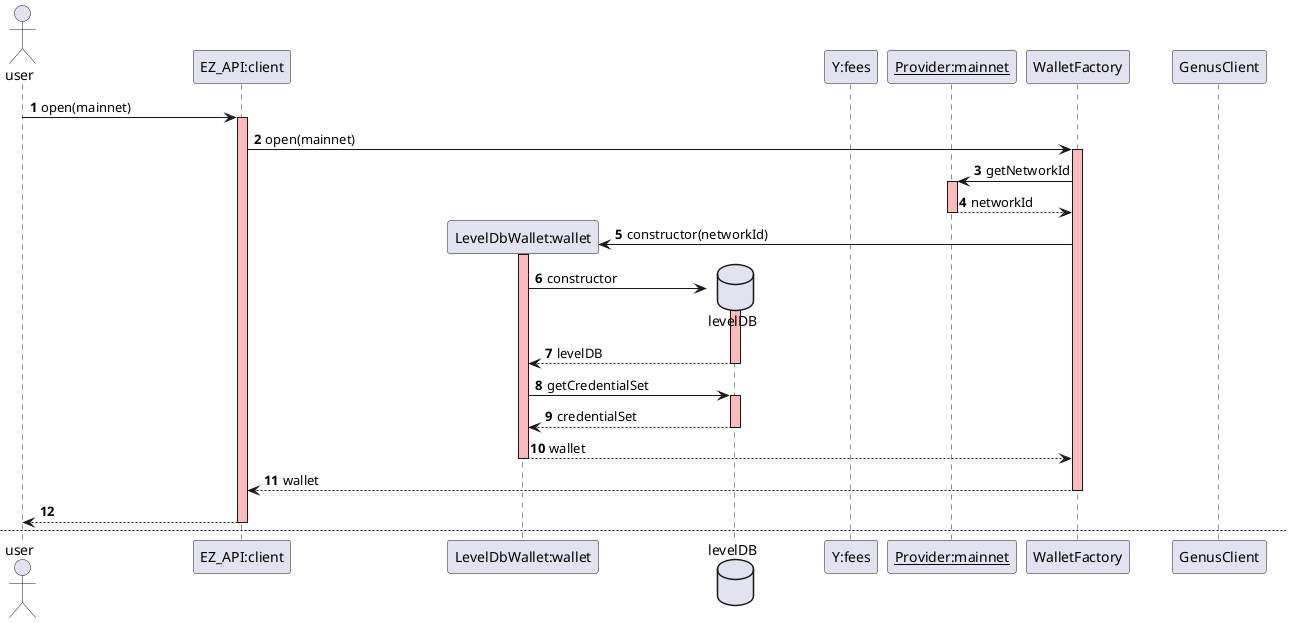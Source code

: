 @startuml
skinparam sequence {
  LifeLineBackgroundColor #FFBBBB
}

autonumber
autoactivate on
actor user
participant "EZ_API:client" as client
participant "LevelDbWallet:wallet" as wallet
database levelDB
participant "Y:a1" as a1
participant "Y:fees" as fees
participant "__Provider:mainnet__" as mainnet
user ->client: open(mainnet)
  client -> WalletFactory: open(mainnet)
    WalletFactory -> mainnet: getNetworkId
    return networkId

    create wallet
    WalletFactory -> wallet : constructor(networkId)
      create levelDB
      wallet -> levelDB : constructor
      return levelDB

      wallet -> levelDB : getCredentialSet
      return credentialSet
    return wallet

  return wallet
return
newpage a1 = wallet.createAccount(name = "A1")
user -> wallet : createAccount("A1")
  wallet -> wallet : nextXIndex(0)
    wallet -> levelDB : getXRecord(0)
    return

    wallet -> levelDB : updateXRecord(0)
    return
  return indexValue

  wallet -> levelDB : writeYrecord(0,indexValue)
  return

  create a1
  wallet -> a1 : constructor
  return a1
return a1

newpage client.transaction( fee = Topl.input( quantity = 200, account="fees", assetType = "nanopolys"), input = Topl.input( account = a1, assetType = "NFT0"), output = Topl.output( assetType = "NFT0", account =  a2))
user -> client : input(quantity=200,\n         account="fees",\n         assetType="nanopolys")
  client -> wallet : getYByName("fees")
  return fees

  client -> fees : updateBoxStates()
    opt if box states are stale
      fees -> GenusClient : getBoxesByAddress
      return the boxes associated with the addresses under fees

      fees -> wallet : updateBoxStates

    end opt
  return

  client -> fees : getAddressByAssetLabel("nanopolys")
  return sequence of addresses

  client -> client : selectBoxesToTotal("nanopolys", 200)
  return sequence of boxes and an\noptional change quantity.

return sequence of inputs and an\noptional output for change
@enduml